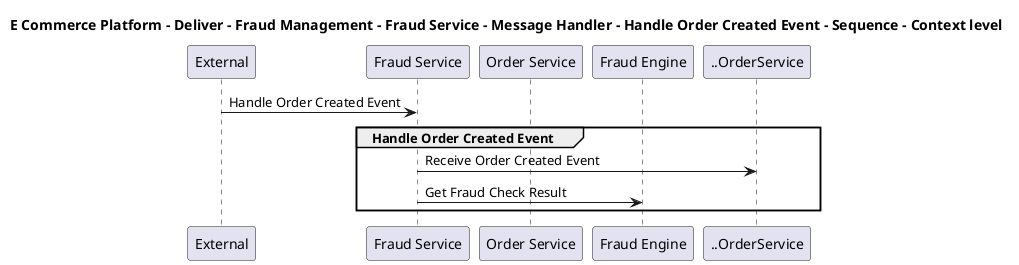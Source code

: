 @startuml

title E Commerce Platform - Deliver - Fraud Management - Fraud Service - Message Handler - Handle Order Created Event - Sequence - Context level

participant "External" as C4InterFlow.SoftwareSystems.ExternalSystem
participant "Fraud Service" as ECommercePlatform.Deliver.FraudManagement.SoftwareSystems.FraudService
participant "Order Service" as ECommercePlatform.GenerateDemand.OrderManagement.SoftwareSystems.OrderService
participant "Fraud Engine" as ECommercePlatform.Deliver.FraudManagement.SoftwareSystems.FraudEngine

C4InterFlow.SoftwareSystems.ExternalSystem -> ECommercePlatform.Deliver.FraudManagement.SoftwareSystems.FraudService : Handle Order Created Event
group Handle Order Created Event
ECommercePlatform.Deliver.FraudManagement.SoftwareSystems.FraudService -> ..OrderService : Receive Order Created Event
ECommercePlatform.Deliver.FraudManagement.SoftwareSystems.FraudService -> ECommercePlatform.Deliver.FraudManagement.SoftwareSystems.FraudEngine : Get Fraud Check Result
end


@enduml
